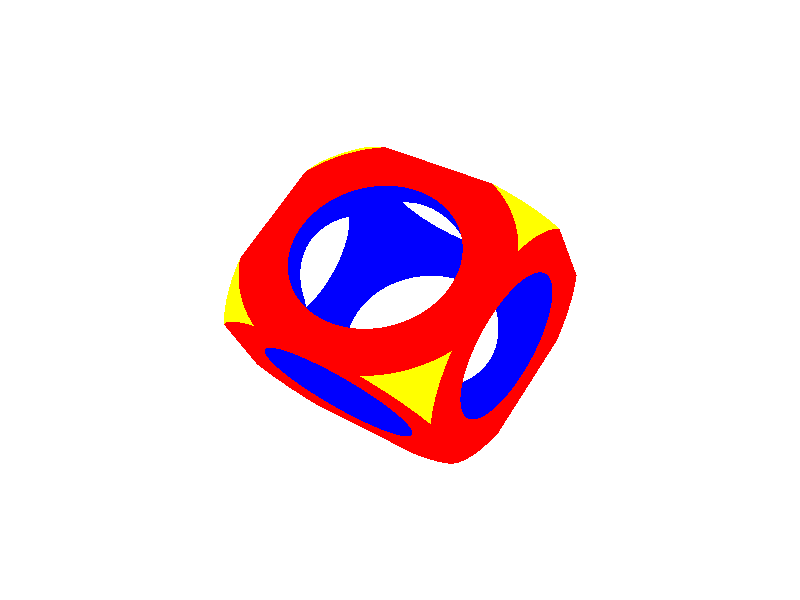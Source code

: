 #include "colors.inc"
camera{
    location <4, 4, -5>
    look_at <0, 0, 0>
    angle 36
}
light_source{ <500, 500, -1000> White }
background { color White }

difference{
    intersection{
        box{-1, 1 pigment{Red}}
        sphere{0, 1.5 pigment{Yellow}}
    }
    union{
        cylinder{ <0, 0, 2>, <0, 0, -2>, 0.7}
        cylinder{ <2, 0, 0>, <-2, 0, 0>, 0.7}
        cylinder{ <0, 2, 0>, <0, -2, 0>, 0.7}
    }
    scale <0.8, 0.5, 0.7>
    rotate <-30, 0, 0>
    pigment{ Blue }
}
